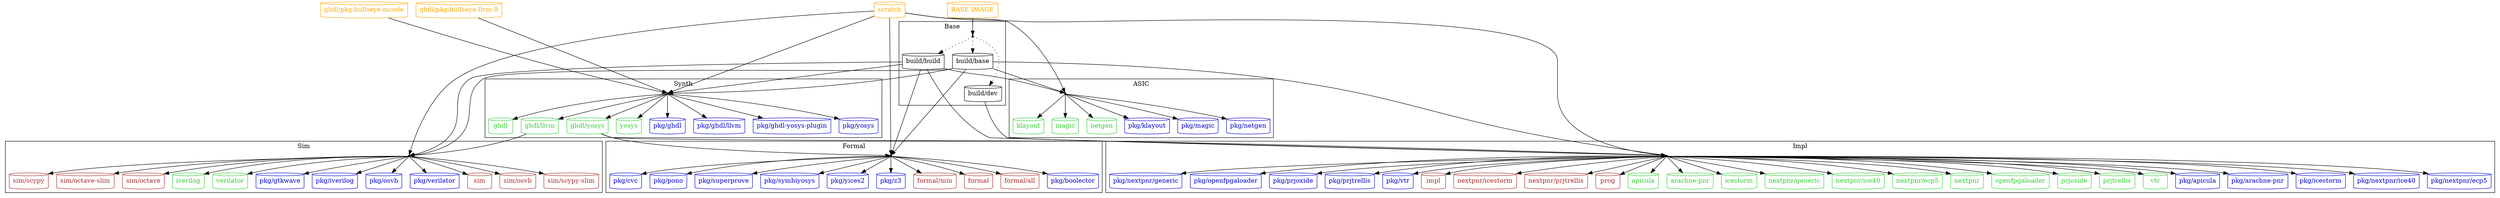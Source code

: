 # Authors:
#   Unai Martinez-Corral
#
# Copyright 2019-2021 Unai Martinez-Corral <unai.martinezcorral@ehu.eus>
#
# Licensed under the Apache License, Version 2.0 (the "License");
# you may not use this file except in compliance with the License.
# You may obtain a copy of the License at
#
#     http://www.apache.org/licenses/LICENSE-2.0
#
# Unless required by applicable law or agreed to in writing, software
# distributed under the License is distributed on an "AS IS" BASIS,
# WITHOUT WARRANTIES OR CONDITIONS OF ANY KIND, either express or implied.
# See the License for the specific language governing permissions and
# limitations under the License.
#
# SPDX-License-Identifier: Apache-2.0

digraph G {

  #splines=polyline; #curved
  newrank=true;

  # Maps

  { node [shape=point]
    m_base
    m_synth
    m_sim
    m_impl
    m_formal
    m_asic
  }

  # Images

  { node [shape=cylinder]
    "build/base"
    "build/build"
    "build/dev"
    { node [color=limegreen, fontcolor=limegreen]
      "apicula"
      "arachne-pnr"
      "ghdl"
      "ghdl/llvm"
      "ghdl/yosys"
      "icestorm"
      "iverilog"
      "klayout"
      "magic"
      "netgen"
      "nextpnr/generic"
      "nextpnr/ice40"
      "nextpnr/ecp5"
      "nextpnr"
      "openfpgaloader"
      "prjoxide"
      "prjtrellis"
      "verilator"
      "vtr"
      "yosys"
    }
    { node [color=mediumblue, fontcolor=mediumblue]
      "pkg/apicula"
      "pkg/arachne-pnr"
      "pkg/boolector"
      "pkg/cvc"
      "pkg/ghdl"
      "pkg/ghdl/llvm"
      "pkg/ghdl-yosys-plugin"
      "pkg/gtkwave"
      "pkg/icestorm"
      "pkg/iverilog"
      "pkg/klayout"
      "pkg/magic"
      "pkg/netgen"
      "pkg/nextpnr/ice40"
      "pkg/nextpnr/ecp5"
      "pkg/nextpnr/generic"
      "pkg/openfpgaloader"
      "pkg/osvb"
      "pkg/pono"
      "pkg/prjoxide"
      "pkg/prjtrellis"
      "pkg/superprove"
      "pkg/symbiyosys"
      "pkg/yices2"
      "pkg/yosys"
      "pkg/verilator"
      "pkg/vtr"
      "pkg/z3"
    }
    { node [color=brown, fontcolor=brown]
      "formal/min"
      "formal"
      "formal/all"
      "impl"
      "nextpnr/icestorm"
      "nextpnr/prjtrellis"
      "prog"
      "sim"
      "sim/osvb"
      "sim/scypy-slim"
      "sim/scypy"
      "sim/octave-slim"
      "sim/octave"
    }
  }

  # External images

  { node [shape=cylinder, color=orange, fontcolor=orange] rank=same
    "BASE IMAGE"
    "scratch"
    "ghdl/pkg:bullseye-mcode"
    "ghdl/pkg:bullseye-llvm-9"
  }

  # Dependencies

  "BASE IMAGE" -> m_base;

  {
    "scratch"
    "ghdl/pkg:bullseye-mcode"
    "ghdl/pkg:bullseye-llvm-9"
    "build/base"
    "build/build"
  } -> m_synth;

  {
    "build/build"
    "build/base"
    "scratch"
    "ghdl/llvm"
  } -> m_sim;

  {
    "scratch"
    "build/build"
    "build/base"
    "build/dev"
    "ghdl/yosys"
  } -> m_impl;

  {
    "scratch"
    "build/base"
    "build/build"
    "ghdl/yosys"
   } -> m_formal;

  {
    "scratch"
    "build/build"
    "build/base"
  } -> m_asic;

  # Generated images

  subgraph cluster_base {
    label = "Base";
    m_base -> {
      "build/base"
      "build/build"
      "build/dev"
    } [style=dotted];
  }

  subgraph cluster_synth {
    label = "Synth";
    m_synth -> {
      "ghdl"
      "ghdl/llvm"
      "pkg/ghdl"
      "pkg/ghdl/llvm"
      "pkg/ghdl-yosys-plugin"
      "ghdl/yosys"
      "pkg/yosys"
      "yosys"
    }
  }

  subgraph cluster_sim {
    label = "Sim";
    m_sim -> {
      "sim"
      "sim/osvb"
      "sim/scypy-slim"
      "sim/scypy"
      "sim/octave-slim"
      "sim/octave"
      "iverilog"
      "verilator"
      "pkg/osvb"
      "pkg/iverilog"
      "pkg/verilator"
      "pkg/gtkwave"
    };
  }

  subgraph cluster_impl {
    label = "Impl";
    m_impl -> {
      "apicula"
      "pkg/apicula"
      "arachne-pnr"
      "pkg/arachne-pnr"
      "icestorm"
      "pkg/icestorm"
      "prog"
      "impl"
      "nextpnr/generic"
      "nextpnr/ice40"
      "nextpnr/icestorm"
      "nextpnr/ecp5"
      "nextpnr/prjtrellis"
      "nextpnr"
      "pkg/nextpnr/generic"
      "pkg/nextpnr/ice40"
      "pkg/nextpnr/ecp5"
      "openfpgaloader"
      "pkg/openfpgaloader"
      "prjoxide"
      "pkg/prjoxide"
      "prjtrellis"
      "pkg/prjtrellis"
      "vtr"
      "pkg/vtr"
    }
  }

  subgraph cluster_formal {
    label = "Formal";
    m_formal -> {
      "pkg/symbiyosys"
      "pkg/boolector"
      "pkg/cvc"
      "pkg/pono"
      "pkg/superprove"
      "pkg/yices2"
      "pkg/z3"
      "formal/min"
      "formal"
      "formal/all"
    }
  }

  subgraph cluster_asic {
    label = "ASIC";
    m_asic -> {
      "klayout"
      "magic"
      "netgen"
      "pkg/klayout"
      "pkg/magic"
      "pkg/netgen"
    };
  }

}
